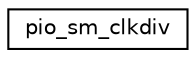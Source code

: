digraph "Graphical Class Hierarchy"
{
 // LATEX_PDF_SIZE
  edge [fontname="Helvetica",fontsize="10",labelfontname="Helvetica",labelfontsize="10"];
  node [fontname="Helvetica",fontsize="10",shape=record];
  rankdir="LR";
  Node0 [label="pio_sm_clkdiv",height=0.2,width=0.4,color="black", fillcolor="white", style="filled",URL="$structpio__sm__clkdiv.html",tooltip="PIO clock configuration."];
}

